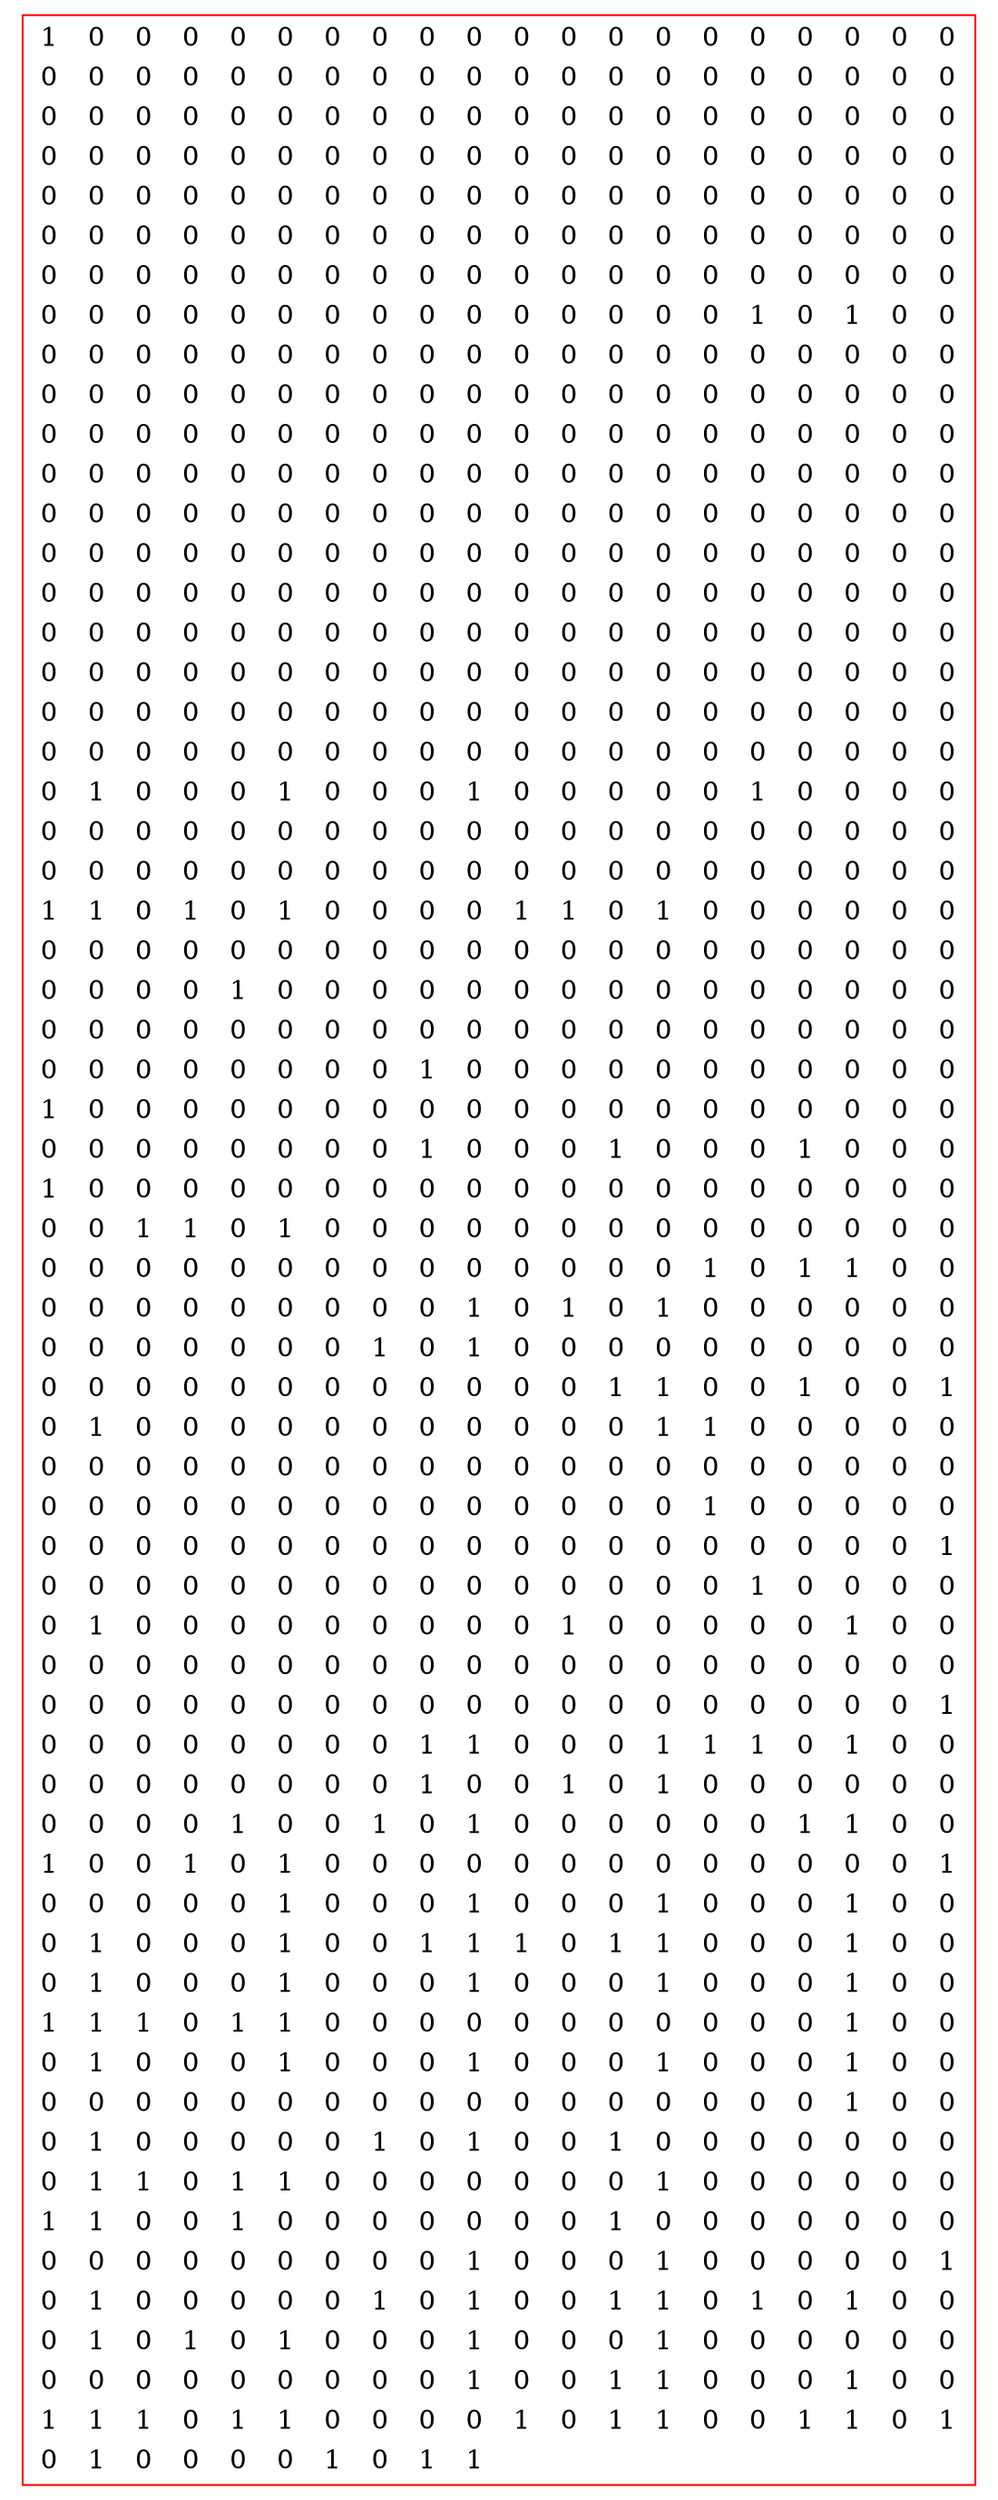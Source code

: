 digraph H {
TableBitInodo [
shape=plaintext
color=red
label=<
<table border='1' cellborder='0'>
<tr><td> 1 </td><td> 0 </td><td> 0 </td><td> 0 </td><td> 0 </td><td> 0 </td><td> 0 </td><td> 0 </td><td> 0 </td><td> 0 </td><td> 0 </td><td> 0 </td><td> 0 </td><td> 0 </td><td> 0 </td><td> 0 </td><td> 0 </td><td> 0 </td><td> 0 </td><td> 0 </td></tr>
<tr><td> 0 </td><td> 0 </td><td> 0 </td><td> 0 </td><td> 0 </td><td> 0 </td><td> 0 </td><td> 0 </td><td> 0 </td><td> 0 </td><td> 0 </td><td> 0 </td><td> 0 </td><td> 0 </td><td> 0 </td><td> 0 </td><td> 0 </td><td> 0 </td><td> 0 </td><td> 0 </td></tr>
<tr><td> 0 </td><td> 0 </td><td> 0 </td><td> 0 </td><td> 0 </td><td> 0 </td><td> 0 </td><td> 0 </td><td> 0 </td><td> 0 </td><td> 0 </td><td> 0 </td><td> 0 </td><td> 0 </td><td> 0 </td><td> 0 </td><td> 0 </td><td> 0 </td><td> 0 </td><td> 0 </td></tr>
<tr><td> 0 </td><td> 0 </td><td> 0 </td><td> 0 </td><td> 0 </td><td> 0 </td><td> 0 </td><td> 0 </td><td> 0 </td><td> 0 </td><td> 0 </td><td> 0 </td><td> 0 </td><td> 0 </td><td> 0 </td><td> 0 </td><td> 0 </td><td> 0 </td><td> 0 </td><td> 0 </td></tr>
<tr><td> 0 </td><td> 0 </td><td> 0 </td><td> 0 </td><td> 0 </td><td> 0 </td><td> 0 </td><td> 0 </td><td> 0 </td><td> 0 </td><td> 0 </td><td> 0 </td><td> 0 </td><td> 0 </td><td> 0 </td><td> 0 </td><td> 0 </td><td> 0 </td><td> 0 </td><td> 0 </td></tr>
<tr><td> 0 </td><td> 0 </td><td> 0 </td><td> 0 </td><td> 0 </td><td> 0 </td><td> 0 </td><td> 0 </td><td> 0 </td><td> 0 </td><td> 0 </td><td> 0 </td><td> 0 </td><td> 0 </td><td> 0 </td><td> 0 </td><td> 0 </td><td> 0 </td><td> 0 </td><td> 0 </td></tr>
<tr><td> 0 </td><td> 0 </td><td> 0 </td><td> 0 </td><td> 0 </td><td> 0 </td><td> 0 </td><td> 0 </td><td> 0 </td><td> 0 </td><td> 0 </td><td> 0 </td><td> 0 </td><td> 0 </td><td> 0 </td><td> 0 </td><td> 0 </td><td> 0 </td><td> 0 </td><td> 0 </td></tr>
<tr><td> 0 </td><td> 0 </td><td> 0 </td><td> 0 </td><td> 0 </td><td> 0 </td><td> 0 </td><td> 0 </td><td> 0 </td><td> 0 </td><td> 0 </td><td> 0 </td><td> 0 </td><td> 0 </td><td> 0 </td><td> 1 </td><td> 0 </td><td> 1 </td><td> 0 </td><td> 0 </td></tr>
<tr><td> 0 </td><td> 0 </td><td> 0 </td><td> 0 </td><td> 0 </td><td> 0 </td><td> 0 </td><td> 0 </td><td> 0 </td><td> 0 </td><td> 0 </td><td> 0 </td><td> 0 </td><td> 0 </td><td> 0 </td><td> 0 </td><td> 0 </td><td> 0 </td><td> 0 </td><td> 0 </td></tr>
<tr><td> 0 </td><td> 0 </td><td> 0 </td><td> 0 </td><td> 0 </td><td> 0 </td><td> 0 </td><td> 0 </td><td> 0 </td><td> 0 </td><td> 0 </td><td> 0 </td><td> 0 </td><td> 0 </td><td> 0 </td><td> 0 </td><td> 0 </td><td> 0 </td><td> 0 </td><td> 0 </td></tr>
<tr><td> 0 </td><td> 0 </td><td> 0 </td><td> 0 </td><td> 0 </td><td> 0 </td><td> 0 </td><td> 0 </td><td> 0 </td><td> 0 </td><td> 0 </td><td> 0 </td><td> 0 </td><td> 0 </td><td> 0 </td><td> 0 </td><td> 0 </td><td> 0 </td><td> 0 </td><td> 0 </td></tr>
<tr><td> 0 </td><td> 0 </td><td> 0 </td><td> 0 </td><td> 0 </td><td> 0 </td><td> 0 </td><td> 0 </td><td> 0 </td><td> 0 </td><td> 0 </td><td> 0 </td><td> 0 </td><td> 0 </td><td> 0 </td><td> 0 </td><td> 0 </td><td> 0 </td><td> 0 </td><td> 0 </td></tr>
<tr><td> 0 </td><td> 0 </td><td> 0 </td><td> 0 </td><td> 0 </td><td> 0 </td><td> 0 </td><td> 0 </td><td> 0 </td><td> 0 </td><td> 0 </td><td> 0 </td><td> 0 </td><td> 0 </td><td> 0 </td><td> 0 </td><td> 0 </td><td> 0 </td><td> 0 </td><td> 0 </td></tr>
<tr><td> 0 </td><td> 0 </td><td> 0 </td><td> 0 </td><td> 0 </td><td> 0 </td><td> 0 </td><td> 0 </td><td> 0 </td><td> 0 </td><td> 0 </td><td> 0 </td><td> 0 </td><td> 0 </td><td> 0 </td><td> 0 </td><td> 0 </td><td> 0 </td><td> 0 </td><td> 0 </td></tr>
<tr><td> 0 </td><td> 0 </td><td> 0 </td><td> 0 </td><td> 0 </td><td> 0 </td><td> 0 </td><td> 0 </td><td> 0 </td><td> 0 </td><td> 0 </td><td> 0 </td><td> 0 </td><td> 0 </td><td> 0 </td><td> 0 </td><td> 0 </td><td> 0 </td><td> 0 </td><td> 0 </td></tr>
<tr><td> 0 </td><td> 0 </td><td> 0 </td><td> 0 </td><td> 0 </td><td> 0 </td><td> 0 </td><td> 0 </td><td> 0 </td><td> 0 </td><td> 0 </td><td> 0 </td><td> 0 </td><td> 0 </td><td> 0 </td><td> 0 </td><td> 0 </td><td> 0 </td><td> 0 </td><td> 0 </td></tr>
<tr><td> 0 </td><td> 0 </td><td> 0 </td><td> 0 </td><td> 0 </td><td> 0 </td><td> 0 </td><td> 0 </td><td> 0 </td><td> 0 </td><td> 0 </td><td> 0 </td><td> 0 </td><td> 0 </td><td> 0 </td><td> 0 </td><td> 0 </td><td> 0 </td><td> 0 </td><td> 0 </td></tr>
<tr><td> 0 </td><td> 0 </td><td> 0 </td><td> 0 </td><td> 0 </td><td> 0 </td><td> 0 </td><td> 0 </td><td> 0 </td><td> 0 </td><td> 0 </td><td> 0 </td><td> 0 </td><td> 0 </td><td> 0 </td><td> 0 </td><td> 0 </td><td> 0 </td><td> 0 </td><td> 0 </td></tr>
<tr><td> 0 </td><td> 0 </td><td> 0 </td><td> 0 </td><td> 0 </td><td> 0 </td><td> 0 </td><td> 0 </td><td> 0 </td><td> 0 </td><td> 0 </td><td> 0 </td><td> 0 </td><td> 0 </td><td> 0 </td><td> 0 </td><td> 0 </td><td> 0 </td><td> 0 </td><td> 0 </td></tr>
<tr><td> 0 </td><td> 1 </td><td> 0 </td><td> 0 </td><td> 0 </td><td> 1 </td><td> 0 </td><td> 0 </td><td> 0 </td><td> 1 </td><td> 0 </td><td> 0 </td><td> 0 </td><td> 0 </td><td> 0 </td><td> 1 </td><td> 0 </td><td> 0 </td><td> 0 </td><td> 0 </td></tr>
<tr><td> 0 </td><td> 0 </td><td> 0 </td><td> 0 </td><td> 0 </td><td> 0 </td><td> 0 </td><td> 0 </td><td> 0 </td><td> 0 </td><td> 0 </td><td> 0 </td><td> 0 </td><td> 0 </td><td> 0 </td><td> 0 </td><td> 0 </td><td> 0 </td><td> 0 </td><td> 0 </td></tr>
<tr><td> 0 </td><td> 0 </td><td> 0 </td><td> 0 </td><td> 0 </td><td> 0 </td><td> 0 </td><td> 0 </td><td> 0 </td><td> 0 </td><td> 0 </td><td> 0 </td><td> 0 </td><td> 0 </td><td> 0 </td><td> 0 </td><td> 0 </td><td> 0 </td><td> 0 </td><td> 0 </td></tr>
<tr><td> 1 </td><td> 1 </td><td> 0 </td><td> 1 </td><td> 0 </td><td> 1 </td><td> 0 </td><td> 0 </td><td> 0 </td><td> 0 </td><td> 1 </td><td> 1 </td><td> 0 </td><td> 1 </td><td> 0 </td><td> 0 </td><td> 0 </td><td> 0 </td><td> 0 </td><td> 0 </td></tr>
<tr><td> 0 </td><td> 0 </td><td> 0 </td><td> 0 </td><td> 0 </td><td> 0 </td><td> 0 </td><td> 0 </td><td> 0 </td><td> 0 </td><td> 0 </td><td> 0 </td><td> 0 </td><td> 0 </td><td> 0 </td><td> 0 </td><td> 0 </td><td> 0 </td><td> 0 </td><td> 0 </td></tr>
<tr><td> 0 </td><td> 0 </td><td> 0 </td><td> 0 </td><td> 1 </td><td> 0 </td><td> 0 </td><td> 0 </td><td> 0 </td><td> 0 </td><td> 0 </td><td> 0 </td><td> 0 </td><td> 0 </td><td> 0 </td><td> 0 </td><td> 0 </td><td> 0 </td><td> 0 </td><td> 0 </td></tr>
<tr><td> 0 </td><td> 0 </td><td> 0 </td><td> 0 </td><td> 0 </td><td> 0 </td><td> 0 </td><td> 0 </td><td> 0 </td><td> 0 </td><td> 0 </td><td> 0 </td><td> 0 </td><td> 0 </td><td> 0 </td><td> 0 </td><td> 0 </td><td> 0 </td><td> 0 </td><td> 0 </td></tr>
<tr><td> 0 </td><td> 0 </td><td> 0 </td><td> 0 </td><td> 0 </td><td> 0 </td><td> 0 </td><td> 0 </td><td> 1 </td><td> 0 </td><td> 0 </td><td> 0 </td><td> 0 </td><td> 0 </td><td> 0 </td><td> 0 </td><td> 0 </td><td> 0 </td><td> 0 </td><td> 0 </td></tr>
<tr><td> 1 </td><td> 0 </td><td> 0 </td><td> 0 </td><td> 0 </td><td> 0 </td><td> 0 </td><td> 0 </td><td> 0 </td><td> 0 </td><td> 0 </td><td> 0 </td><td> 0 </td><td> 0 </td><td> 0 </td><td> 0 </td><td> 0 </td><td> 0 </td><td> 0 </td><td> 0 </td></tr>
<tr><td> 0 </td><td> 0 </td><td> 0 </td><td> 0 </td><td> 0 </td><td> 0 </td><td> 0 </td><td> 0 </td><td> 1 </td><td> 0 </td><td> 0 </td><td> 0 </td><td> 1 </td><td> 0 </td><td> 0 </td><td> 0 </td><td> 1 </td><td> 0 </td><td> 0 </td><td> 0 </td></tr>
<tr><td> 1 </td><td> 0 </td><td> 0 </td><td> 0 </td><td> 0 </td><td> 0 </td><td> 0 </td><td> 0 </td><td> 0 </td><td> 0 </td><td> 0 </td><td> 0 </td><td> 0 </td><td> 0 </td><td> 0 </td><td> 0 </td><td> 0 </td><td> 0 </td><td> 0 </td><td> 0 </td></tr>
<tr><td> 0 </td><td> 0 </td><td> 1 </td><td> 1 </td><td> 0 </td><td> 1 </td><td> 0 </td><td> 0 </td><td> 0 </td><td> 0 </td><td> 0 </td><td> 0 </td><td> 0 </td><td> 0 </td><td> 0 </td><td> 0 </td><td> 0 </td><td> 0 </td><td> 0 </td><td> 0 </td></tr>
<tr><td> 0 </td><td> 0 </td><td> 0 </td><td> 0 </td><td> 0 </td><td> 0 </td><td> 0 </td><td> 0 </td><td> 0 </td><td> 0 </td><td> 0 </td><td> 0 </td><td> 0 </td><td> 0 </td><td> 1 </td><td> 0 </td><td> 1 </td><td> 1 </td><td> 0 </td><td> 0 </td></tr>
<tr><td> 0 </td><td> 0 </td><td> 0 </td><td> 0 </td><td> 0 </td><td> 0 </td><td> 0 </td><td> 0 </td><td> 0 </td><td> 1 </td><td> 0 </td><td> 1 </td><td> 0 </td><td> 1 </td><td> 0 </td><td> 0 </td><td> 0 </td><td> 0 </td><td> 0 </td><td> 0 </td></tr>
<tr><td> 0 </td><td> 0 </td><td> 0 </td><td> 0 </td><td> 0 </td><td> 0 </td><td> 0 </td><td> 1 </td><td> 0 </td><td> 1 </td><td> 0 </td><td> 0 </td><td> 0 </td><td> 0 </td><td> 0 </td><td> 0 </td><td> 0 </td><td> 0 </td><td> 0 </td><td> 0 </td></tr>
<tr><td> 0 </td><td> 0 </td><td> 0 </td><td> 0 </td><td> 0 </td><td> 0 </td><td> 0 </td><td> 0 </td><td> 0 </td><td> 0 </td><td> 0 </td><td> 0 </td><td> 1 </td><td> 1 </td><td> 0 </td><td> 0 </td><td> 1 </td><td> 0 </td><td> 0 </td><td> 1 </td></tr>
<tr><td> 0 </td><td> 1 </td><td> 0 </td><td> 0 </td><td> 0 </td><td> 0 </td><td> 0 </td><td> 0 </td><td> 0 </td><td> 0 </td><td> 0 </td><td> 0 </td><td> 0 </td><td> 1 </td><td> 1 </td><td> 0 </td><td> 0 </td><td> 0 </td><td> 0 </td><td> 0 </td></tr>
<tr><td> 0 </td><td> 0 </td><td> 0 </td><td> 0 </td><td> 0 </td><td> 0 </td><td> 0 </td><td> 0 </td><td> 0 </td><td> 0 </td><td> 0 </td><td> 0 </td><td> 0 </td><td> 0 </td><td> 0 </td><td> 0 </td><td> 0 </td><td> 0 </td><td> 0 </td><td> 0 </td></tr>
<tr><td> 0 </td><td> 0 </td><td> 0 </td><td> 0 </td><td> 0 </td><td> 0 </td><td> 0 </td><td> 0 </td><td> 0 </td><td> 0 </td><td> 0 </td><td> 0 </td><td> 0 </td><td> 0 </td><td> 1 </td><td> 0 </td><td> 0 </td><td> 0 </td><td> 0 </td><td> 0 </td></tr>
<tr><td> 0 </td><td> 0 </td><td> 0 </td><td> 0 </td><td> 0 </td><td> 0 </td><td> 0 </td><td> 0 </td><td> 0 </td><td> 0 </td><td> 0 </td><td> 0 </td><td> 0 </td><td> 0 </td><td> 0 </td><td> 0 </td><td> 0 </td><td> 0 </td><td> 0 </td><td> 1 </td></tr>
<tr><td> 0 </td><td> 0 </td><td> 0 </td><td> 0 </td><td> 0 </td><td> 0 </td><td> 0 </td><td> 0 </td><td> 0 </td><td> 0 </td><td> 0 </td><td> 0 </td><td> 0 </td><td> 0 </td><td> 0 </td><td> 1 </td><td> 0 </td><td> 0 </td><td> 0 </td><td> 0 </td></tr>
<tr><td> 0 </td><td> 1 </td><td> 0 </td><td> 0 </td><td> 0 </td><td> 0 </td><td> 0 </td><td> 0 </td><td> 0 </td><td> 0 </td><td> 0 </td><td> 1 </td><td> 0 </td><td> 0 </td><td> 0 </td><td> 0 </td><td> 0 </td><td> 1 </td><td> 0 </td><td> 0 </td></tr>
<tr><td> 0 </td><td> 0 </td><td> 0 </td><td> 0 </td><td> 0 </td><td> 0 </td><td> 0 </td><td> 0 </td><td> 0 </td><td> 0 </td><td> 0 </td><td> 0 </td><td> 0 </td><td> 0 </td><td> 0 </td><td> 0 </td><td> 0 </td><td> 0 </td><td> 0 </td><td> 0 </td></tr>
<tr><td> 0 </td><td> 0 </td><td> 0 </td><td> 0 </td><td> 0 </td><td> 0 </td><td> 0 </td><td> 0 </td><td> 0 </td><td> 0 </td><td> 0 </td><td> 0 </td><td> 0 </td><td> 0 </td><td> 0 </td><td> 0 </td><td> 0 </td><td> 0 </td><td> 0 </td><td> 1 </td></tr>
<tr><td> 0 </td><td> 0 </td><td> 0 </td><td> 0 </td><td> 0 </td><td> 0 </td><td> 0 </td><td> 0 </td><td> 1 </td><td> 1 </td><td> 0 </td><td> 0 </td><td> 0 </td><td> 1 </td><td> 1 </td><td> 1 </td><td> 0 </td><td> 1 </td><td> 0 </td><td> 0 </td></tr>
<tr><td> 0 </td><td> 0 </td><td> 0 </td><td> 0 </td><td> 0 </td><td> 0 </td><td> 0 </td><td> 0 </td><td> 1 </td><td> 0 </td><td> 0 </td><td> 1 </td><td> 0 </td><td> 1 </td><td> 0 </td><td> 0 </td><td> 0 </td><td> 0 </td><td> 0 </td><td> 0 </td></tr>
<tr><td> 0 </td><td> 0 </td><td> 0 </td><td> 0 </td><td> 1 </td><td> 0 </td><td> 0 </td><td> 1 </td><td> 0 </td><td> 1 </td><td> 0 </td><td> 0 </td><td> 0 </td><td> 0 </td><td> 0 </td><td> 0 </td><td> 1 </td><td> 1 </td><td> 0 </td><td> 0 </td></tr>
<tr><td> 1 </td><td> 0 </td><td> 0 </td><td> 1 </td><td> 0 </td><td> 1 </td><td> 0 </td><td> 0 </td><td> 0 </td><td> 0 </td><td> 0 </td><td> 0 </td><td> 0 </td><td> 0 </td><td> 0 </td><td> 0 </td><td> 0 </td><td> 0 </td><td> 0 </td><td> 1 </td></tr>
<tr><td> 0 </td><td> 0 </td><td> 0 </td><td> 0 </td><td> 0 </td><td> 1 </td><td> 0 </td><td> 0 </td><td> 0 </td><td> 1 </td><td> 0 </td><td> 0 </td><td> 0 </td><td> 1 </td><td> 0 </td><td> 0 </td><td> 0 </td><td> 1 </td><td> 0 </td><td> 0 </td></tr>
<tr><td> 0 </td><td> 1 </td><td> 0 </td><td> 0 </td><td> 0 </td><td> 1 </td><td> 0 </td><td> 0 </td><td> 1 </td><td> 1 </td><td> 1 </td><td> 0 </td><td> 1 </td><td> 1 </td><td> 0 </td><td> 0 </td><td> 0 </td><td> 1 </td><td> 0 </td><td> 0 </td></tr>
<tr><td> 0 </td><td> 1 </td><td> 0 </td><td> 0 </td><td> 0 </td><td> 1 </td><td> 0 </td><td> 0 </td><td> 0 </td><td> 1 </td><td> 0 </td><td> 0 </td><td> 0 </td><td> 1 </td><td> 0 </td><td> 0 </td><td> 0 </td><td> 1 </td><td> 0 </td><td> 0 </td></tr>
<tr><td> 1 </td><td> 1 </td><td> 1 </td><td> 0 </td><td> 1 </td><td> 1 </td><td> 0 </td><td> 0 </td><td> 0 </td><td> 0 </td><td> 0 </td><td> 0 </td><td> 0 </td><td> 0 </td><td> 0 </td><td> 0 </td><td> 0 </td><td> 1 </td><td> 0 </td><td> 0 </td></tr>
<tr><td> 0 </td><td> 1 </td><td> 0 </td><td> 0 </td><td> 0 </td><td> 1 </td><td> 0 </td><td> 0 </td><td> 0 </td><td> 1 </td><td> 0 </td><td> 0 </td><td> 0 </td><td> 1 </td><td> 0 </td><td> 0 </td><td> 0 </td><td> 1 </td><td> 0 </td><td> 0 </td></tr>
<tr><td> 0 </td><td> 0 </td><td> 0 </td><td> 0 </td><td> 0 </td><td> 0 </td><td> 0 </td><td> 0 </td><td> 0 </td><td> 0 </td><td> 0 </td><td> 0 </td><td> 0 </td><td> 0 </td><td> 0 </td><td> 0 </td><td> 0 </td><td> 1 </td><td> 0 </td><td> 0 </td></tr>
<tr><td> 0 </td><td> 1 </td><td> 0 </td><td> 0 </td><td> 0 </td><td> 0 </td><td> 0 </td><td> 1 </td><td> 0 </td><td> 1 </td><td> 0 </td><td> 0 </td><td> 1 </td><td> 0 </td><td> 0 </td><td> 0 </td><td> 0 </td><td> 0 </td><td> 0 </td><td> 0 </td></tr>
<tr><td> 0 </td><td> 1 </td><td> 1 </td><td> 0 </td><td> 1 </td><td> 1 </td><td> 0 </td><td> 0 </td><td> 0 </td><td> 0 </td><td> 0 </td><td> 0 </td><td> 0 </td><td> 1 </td><td> 0 </td><td> 0 </td><td> 0 </td><td> 0 </td><td> 0 </td><td> 0 </td></tr>
<tr><td> 1 </td><td> 1 </td><td> 0 </td><td> 0 </td><td> 1 </td><td> 0 </td><td> 0 </td><td> 0 </td><td> 0 </td><td> 0 </td><td> 0 </td><td> 0 </td><td> 1 </td><td> 0 </td><td> 0 </td><td> 0 </td><td> 0 </td><td> 0 </td><td> 0 </td><td> 0 </td></tr>
<tr><td> 0 </td><td> 0 </td><td> 0 </td><td> 0 </td><td> 0 </td><td> 0 </td><td> 0 </td><td> 0 </td><td> 0 </td><td> 1 </td><td> 0 </td><td> 0 </td><td> 0 </td><td> 1 </td><td> 0 </td><td> 0 </td><td> 0 </td><td> 0 </td><td> 0 </td><td> 1 </td></tr>
<tr><td> 0 </td><td> 1 </td><td> 0 </td><td> 0 </td><td> 0 </td><td> 0 </td><td> 0 </td><td> 1 </td><td> 0 </td><td> 1 </td><td> 0 </td><td> 0 </td><td> 1 </td><td> 1 </td><td> 0 </td><td> 1 </td><td> 0 </td><td> 1 </td><td> 0 </td><td> 0 </td></tr>
<tr><td> 0 </td><td> 1 </td><td> 0 </td><td> 1 </td><td> 0 </td><td> 1 </td><td> 0 </td><td> 0 </td><td> 0 </td><td> 1 </td><td> 0 </td><td> 0 </td><td> 0 </td><td> 1 </td><td> 0 </td><td> 0 </td><td> 0 </td><td> 0 </td><td> 0 </td><td> 0 </td></tr>
<tr><td> 0 </td><td> 0 </td><td> 0 </td><td> 0 </td><td> 0 </td><td> 0 </td><td> 0 </td><td> 0 </td><td> 0 </td><td> 1 </td><td> 0 </td><td> 0 </td><td> 1 </td><td> 1 </td><td> 0 </td><td> 0 </td><td> 0 </td><td> 1 </td><td> 0 </td><td> 0 </td></tr>
<tr><td> 1 </td><td> 1 </td><td> 1 </td><td> 0 </td><td> 1 </td><td> 1 </td><td> 0 </td><td> 0 </td><td> 0 </td><td> 0 </td><td> 1 </td><td> 0 </td><td> 1 </td><td> 1 </td><td> 0 </td><td> 0 </td><td> 1 </td><td> 1 </td><td> 0 </td><td> 1 </td></tr>
<tr><td> 0 </td><td> 1 </td><td> 0 </td><td> 0 </td><td> 0 </td><td> 0 </td><td> 1 </td><td> 0 </td><td> 1 </td><td> 1 </td></tr>
</table>
>];
}
